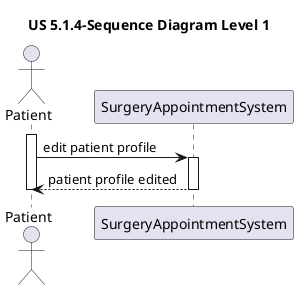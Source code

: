 @startuml
title US 5.1.4-Sequence Diagram Level 1

actor Patient
participant SurgeryAppointmentSystem

activate Patient
Patient-> SurgeryAppointmentSystem: edit patient profile
activate SurgeryAppointmentSystem

SurgeryAppointmentSystem --> Patient: patient profile edited
deactivate SurgeryAppointmentSystem

deactivate Patient
@enduml